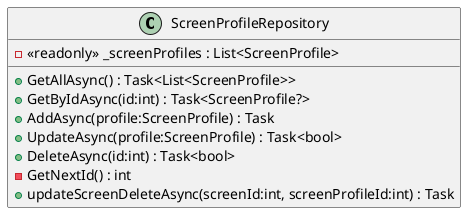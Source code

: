 @startuml
class ScreenProfileRepository {
    - <<readonly>> _screenProfiles : List<ScreenProfile>
    + GetAllAsync() : Task<List<ScreenProfile>>
    + GetByIdAsync(id:int) : Task<ScreenProfile?>
    + AddAsync(profile:ScreenProfile) : Task
    + UpdateAsync(profile:ScreenProfile) : Task<bool>
    + DeleteAsync(id:int) : Task<bool>
    - GetNextId() : int
    + updateScreenDeleteAsync(screenId:int, screenProfileId:int) : Task
}
@enduml
